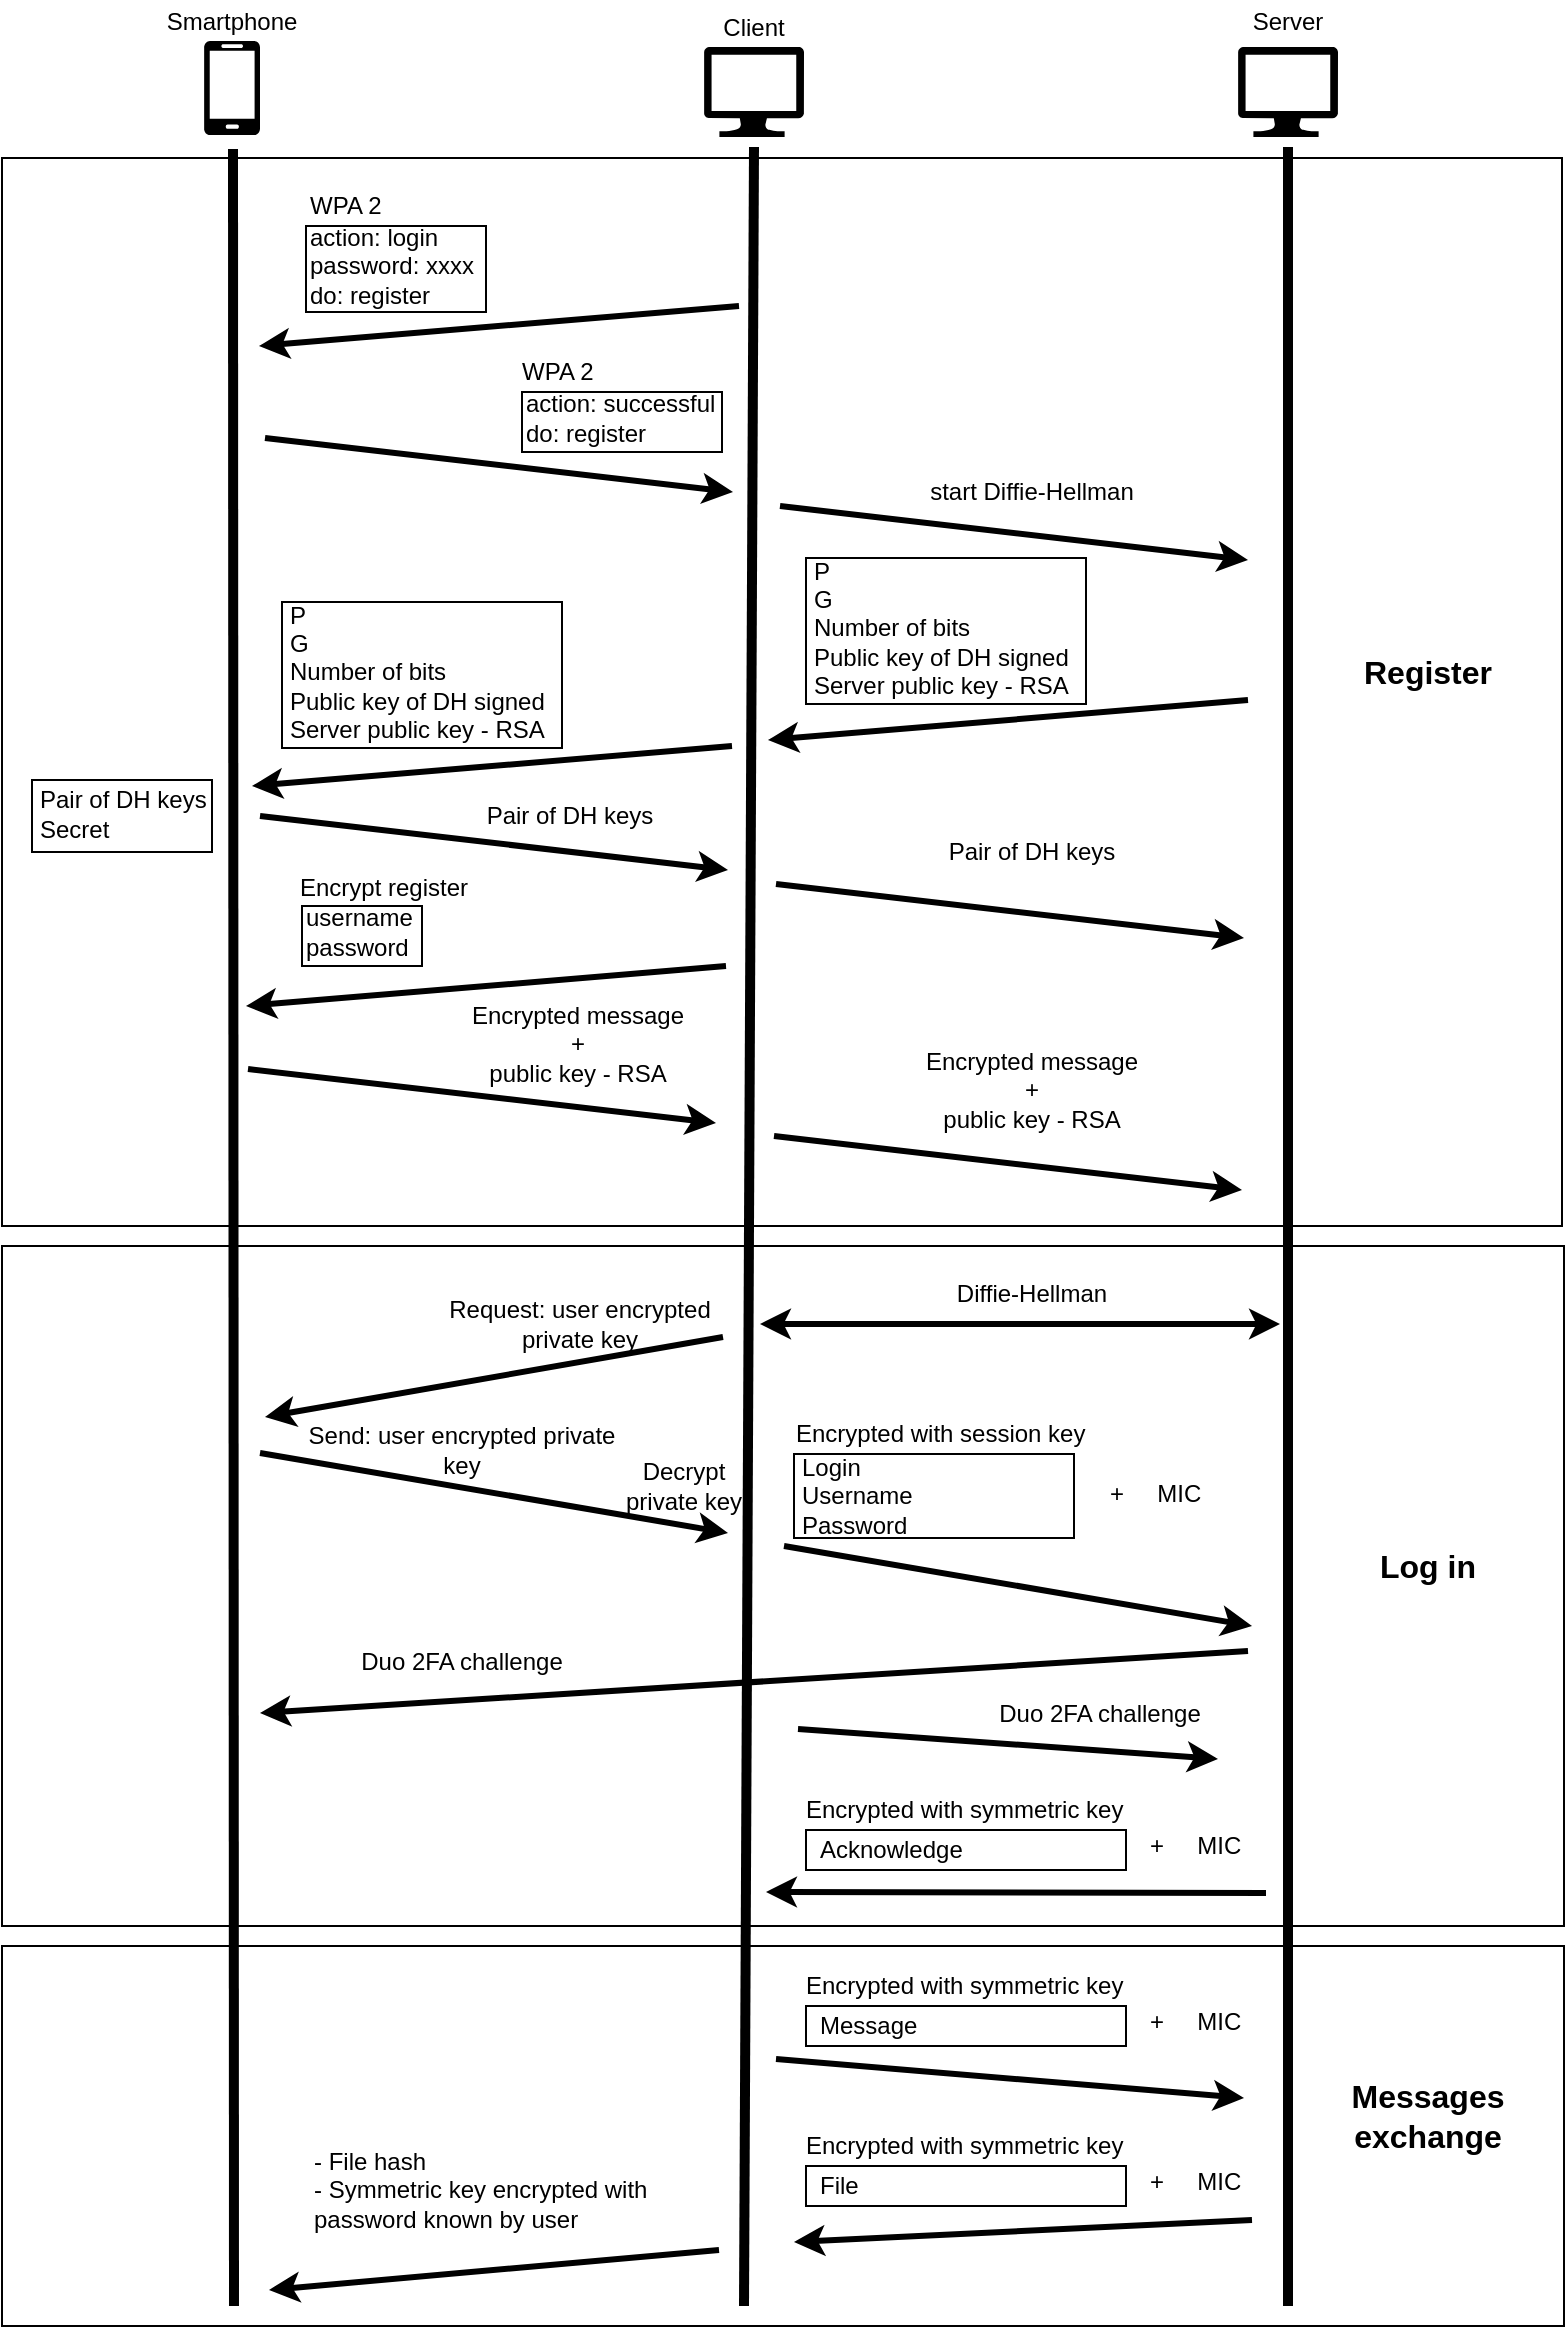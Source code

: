 <mxfile version="12.3.9" type="device" pages="1"><diagram id="VVeCvOdUcPKo3vUG_q4A" name="Page-1"><mxGraphModel dx="2067" dy="643" grid="1" gridSize="10" guides="1" tooltips="1" connect="1" arrows="1" fold="1" page="1" pageScale="1" pageWidth="827" pageHeight="1169" math="0" shadow="0"><root><mxCell id="0"/><mxCell id="1" parent="0"/><mxCell id="LFRkppsreVvVUFgA5yUC-40" value="" style="rounded=0;whiteSpace=wrap;html=1;fillColor=none;" parent="1" vertex="1"><mxGeometry x="-50" y="106" width="780" height="534" as="geometry"/></mxCell><mxCell id="jOGvjhxE5I5tqWzmc9cl-68" value="username&lt;br&gt;password" style="text;html=1;strokeColor=none;fillColor=none;align=left;verticalAlign=middle;whiteSpace=wrap;rounded=0;" vertex="1" parent="1"><mxGeometry x="100" y="473" width="90" height="40" as="geometry"/></mxCell><mxCell id="jOGvjhxE5I5tqWzmc9cl-70" value="" style="rounded=0;whiteSpace=wrap;html=1;fillColor=none;" vertex="1" parent="1"><mxGeometry x="100" y="480" width="60" height="30" as="geometry"/></mxCell><mxCell id="jOGvjhxE5I5tqWzmc9cl-36" value="" style="rounded=0;whiteSpace=wrap;html=1;fillColor=none;" vertex="1" parent="1"><mxGeometry x="210" y="223" width="100" height="30" as="geometry"/></mxCell><mxCell id="LFRkppsreVvVUFgA5yUC-127" value="" style="rounded=0;whiteSpace=wrap;html=1;fillColor=none;" parent="1" vertex="1"><mxGeometry x="-50" y="1000" width="781" height="190" as="geometry"/></mxCell><mxCell id="LFRkppsreVvVUFgA5yUC-131" value="" style="rounded=0;whiteSpace=wrap;html=1;fillColor=none;" parent="1" vertex="1"><mxGeometry x="-50" y="650" width="781" height="340" as="geometry"/></mxCell><mxCell id="LFRkppsreVvVUFgA5yUC-1" value="" style="aspect=fixed;pointerEvents=1;shadow=0;dashed=0;html=1;strokeColor=none;labelPosition=center;verticalLabelPosition=bottom;verticalAlign=top;align=center;fillColor=#000000;shape=mxgraph.azure.computer" parent="1" vertex="1"><mxGeometry x="301" y="50.5" width="50" height="45" as="geometry"/></mxCell><mxCell id="LFRkppsreVvVUFgA5yUC-5" value="Client" style="text;html=1;strokeColor=none;fillColor=none;align=center;verticalAlign=middle;whiteSpace=wrap;rounded=0;" parent="1" vertex="1"><mxGeometry x="306" y="30.5" width="40" height="20" as="geometry"/></mxCell><mxCell id="LFRkppsreVvVUFgA5yUC-6" value="Server" style="text;html=1;strokeColor=none;fillColor=none;align=center;verticalAlign=middle;whiteSpace=wrap;rounded=0;" parent="1" vertex="1"><mxGeometry x="573" y="27.5" width="40" height="20" as="geometry"/></mxCell><mxCell id="LFRkppsreVvVUFgA5yUC-8" value="" style="endArrow=none;html=1;strokeWidth=5;" parent="1" edge="1"><mxGeometry width="50" height="50" relative="1" as="geometry"><mxPoint x="321" y="1180" as="sourcePoint"/><mxPoint x="326" y="100.5" as="targetPoint"/></mxGeometry></mxCell><mxCell id="LFRkppsreVvVUFgA5yUC-9" value="" style="aspect=fixed;pointerEvents=1;shadow=0;dashed=0;html=1;strokeColor=none;labelPosition=center;verticalLabelPosition=bottom;verticalAlign=top;align=center;fillColor=#000000;shape=mxgraph.azure.computer" parent="1" vertex="1"><mxGeometry x="568" y="50.5" width="50" height="45" as="geometry"/></mxCell><mxCell id="LFRkppsreVvVUFgA5yUC-10" value="" style="endArrow=none;html=1;strokeWidth=5;" parent="1" edge="1"><mxGeometry width="50" height="50" relative="1" as="geometry"><mxPoint x="593" y="1180" as="sourcePoint"/><mxPoint x="593" y="100.5" as="targetPoint"/></mxGeometry></mxCell><mxCell id="LFRkppsreVvVUFgA5yUC-13" value="start Diffie-Hellman" style="text;html=1;strokeColor=none;fillColor=none;align=center;verticalAlign=middle;whiteSpace=wrap;rounded=0;" parent="1" vertex="1"><mxGeometry x="375" y="260" width="180" height="25" as="geometry"/></mxCell><mxCell id="LFRkppsreVvVUFgA5yUC-31" value="&lt;font style=&quot;font-size: 16px&quot;&gt;&lt;b&gt;Register&lt;/b&gt;&lt;/font&gt;" style="text;html=1;strokeColor=none;fillColor=none;align=center;verticalAlign=middle;whiteSpace=wrap;rounded=0;" parent="1" vertex="1"><mxGeometry x="627.5" y="353" width="70" height="20" as="geometry"/></mxCell><mxCell id="LFRkppsreVvVUFgA5yUC-34" value="" style="verticalLabelPosition=bottom;html=1;verticalAlign=top;align=center;strokeColor=none;fillColor=#000000;shape=mxgraph.azure.mobile;pointerEvents=1;" parent="1" vertex="1"><mxGeometry x="51" y="47.5" width="28" height="47" as="geometry"/></mxCell><mxCell id="LFRkppsreVvVUFgA5yUC-35" value="Smartphone" style="text;html=1;strokeColor=none;fillColor=none;align=center;verticalAlign=middle;whiteSpace=wrap;rounded=0;" parent="1" vertex="1"><mxGeometry x="45" y="27.5" width="40" height="20" as="geometry"/></mxCell><mxCell id="LFRkppsreVvVUFgA5yUC-36" value="" style="endArrow=none;html=1;strokeWidth=5;" parent="1" edge="1"><mxGeometry width="50" height="50" relative="1" as="geometry"><mxPoint x="66" y="1180" as="sourcePoint"/><mxPoint x="65.5" y="101.5" as="targetPoint"/></mxGeometry></mxCell><mxCell id="LFRkppsreVvVUFgA5yUC-52" value="" style="endArrow=classic;html=1;strokeWidth=3;" parent="1" edge="1"><mxGeometry width="50" height="50" relative="1" as="geometry"><mxPoint x="310.5" y="695.5" as="sourcePoint"/><mxPoint x="81.5" y="735.5" as="targetPoint"/></mxGeometry></mxCell><mxCell id="LFRkppsreVvVUFgA5yUC-53" value="Request: user encrypted private key" style="text;html=1;strokeColor=none;fillColor=none;align=center;verticalAlign=middle;whiteSpace=wrap;rounded=0;" parent="1" vertex="1"><mxGeometry x="154" y="679" width="170" height="20" as="geometry"/></mxCell><mxCell id="LFRkppsreVvVUFgA5yUC-54" value="" style="endArrow=classic;html=1;strokeWidth=3;" parent="1" edge="1"><mxGeometry width="50" height="50" relative="1" as="geometry"><mxPoint x="79" y="753.5" as="sourcePoint"/><mxPoint x="313" y="793.5" as="targetPoint"/></mxGeometry></mxCell><mxCell id="LFRkppsreVvVUFgA5yUC-55" value="Send: user encrypted private key" style="text;html=1;strokeColor=none;fillColor=none;align=center;verticalAlign=middle;whiteSpace=wrap;rounded=0;" parent="1" vertex="1"><mxGeometry x="95" y="742" width="170" height="20" as="geometry"/></mxCell><mxCell id="LFRkppsreVvVUFgA5yUC-61" value="" style="endArrow=classic;html=1;strokeWidth=3;" parent="1" edge="1"><mxGeometry width="50" height="50" relative="1" as="geometry"><mxPoint x="341" y="800" as="sourcePoint"/><mxPoint x="575" y="840" as="targetPoint"/></mxGeometry></mxCell><mxCell id="LFRkppsreVvVUFgA5yUC-64" value="" style="endArrow=classic;html=1;strokeWidth=3;" parent="1" edge="1"><mxGeometry width="50" height="50" relative="1" as="geometry"><mxPoint x="573" y="852.5" as="sourcePoint"/><mxPoint x="79" y="883.5" as="targetPoint"/></mxGeometry></mxCell><mxCell id="LFRkppsreVvVUFgA5yUC-65" value="Duo 2FA challenge" style="text;html=1;strokeColor=none;fillColor=none;align=center;verticalAlign=middle;whiteSpace=wrap;rounded=0;" parent="1" vertex="1"><mxGeometry x="110" y="848" width="140" height="20" as="geometry"/></mxCell><mxCell id="LFRkppsreVvVUFgA5yUC-66" value="" style="endArrow=classic;html=1;strokeWidth=3;" parent="1" edge="1"><mxGeometry width="50" height="50" relative="1" as="geometry"><mxPoint x="348" y="891.5" as="sourcePoint"/><mxPoint x="558" y="906.5" as="targetPoint"/></mxGeometry></mxCell><mxCell id="LFRkppsreVvVUFgA5yUC-67" value="Duo 2FA challenge" style="text;html=1;strokeColor=none;fillColor=none;align=center;verticalAlign=middle;whiteSpace=wrap;rounded=0;" parent="1" vertex="1"><mxGeometry x="433" y="874" width="132" height="20" as="geometry"/></mxCell><mxCell id="LFRkppsreVvVUFgA5yUC-70" value="&lt;font style=&quot;font-size: 16px&quot;&gt;&lt;b&gt;Log in&lt;/b&gt;&lt;/font&gt;" style="text;html=1;strokeColor=none;fillColor=none;align=center;verticalAlign=middle;whiteSpace=wrap;rounded=0;" parent="1" vertex="1"><mxGeometry x="627.5" y="800" width="70" height="20" as="geometry"/></mxCell><mxCell id="LFRkppsreVvVUFgA5yUC-71" value="" style="endArrow=classic;html=1;strokeWidth=3;" parent="1" edge="1"><mxGeometry width="50" height="50" relative="1" as="geometry"><mxPoint x="337" y="1056.5" as="sourcePoint"/><mxPoint x="571" y="1076" as="targetPoint"/></mxGeometry></mxCell><mxCell id="LFRkppsreVvVUFgA5yUC-126" value="" style="endArrow=classic;html=1;strokeWidth=3;" parent="1" edge="1"><mxGeometry width="50" height="50" relative="1" as="geometry"><mxPoint x="575" y="1137" as="sourcePoint"/><mxPoint x="346" y="1148" as="targetPoint"/></mxGeometry></mxCell><mxCell id="LFRkppsreVvVUFgA5yUC-128" value="&lt;font style=&quot;font-size: 16px&quot;&gt;&lt;b&gt;Messages&lt;br&gt;exchange&lt;br&gt;&lt;/b&gt;&lt;/font&gt;" style="text;html=1;strokeColor=none;fillColor=none;align=center;verticalAlign=middle;whiteSpace=wrap;rounded=0;" parent="1" vertex="1"><mxGeometry x="627.5" y="1075" width="70" height="20" as="geometry"/></mxCell><mxCell id="LFRkppsreVvVUFgA5yUC-132" value="" style="endArrow=classic;html=1;strokeWidth=3;" parent="1" edge="1"><mxGeometry width="50" height="50" relative="1" as="geometry"><mxPoint x="308.5" y="1152" as="sourcePoint"/><mxPoint x="83.5" y="1172" as="targetPoint"/></mxGeometry></mxCell><mxCell id="LFRkppsreVvVUFgA5yUC-133" value="- File hash&lt;br&gt;- Symmetric key encrypted with password known by user&amp;nbsp;" style="text;html=1;strokeColor=none;fillColor=none;align=left;verticalAlign=middle;whiteSpace=wrap;rounded=0;direction=south;" parent="1" vertex="1"><mxGeometry x="103.5" y="1102" width="190" height="40" as="geometry"/></mxCell><mxCell id="8kr1rNbKnMMl00ebb0s3-2" value="Diffie-Hellman" style="text;html=1;strokeColor=none;fillColor=none;align=center;verticalAlign=middle;whiteSpace=wrap;rounded=0;" parent="1" vertex="1"><mxGeometry x="375" y="661" width="180" height="25" as="geometry"/></mxCell><mxCell id="8kr1rNbKnMMl00ebb0s3-3" value="" style="endArrow=classic;startArrow=classic;html=1;strokeWidth=3;" parent="1" edge="1"><mxGeometry width="50" height="50" relative="1" as="geometry"><mxPoint x="329" y="689" as="sourcePoint"/><mxPoint x="589" y="689" as="targetPoint"/></mxGeometry></mxCell><mxCell id="8kr1rNbKnMMl00ebb0s3-4" value="" style="endArrow=classic;html=1;strokeWidth=3;" parent="1" edge="1"><mxGeometry width="50" height="50" relative="1" as="geometry"><mxPoint x="582" y="973.5" as="sourcePoint"/><mxPoint x="332" y="973" as="targetPoint"/></mxGeometry></mxCell><mxCell id="8kr1rNbKnMMl00ebb0s3-32" value="Decrypt private key" style="text;html=1;strokeColor=none;fillColor=none;align=center;verticalAlign=middle;whiteSpace=wrap;rounded=0;" parent="1" vertex="1"><mxGeometry x="258" y="759.5" width="66" height="20" as="geometry"/></mxCell><mxCell id="8kr1rNbKnMMl00ebb0s3-15" value="Encrypted with symmetric key" style="text;html=1;strokeColor=none;fillColor=none;align=left;verticalAlign=middle;whiteSpace=wrap;rounded=0;" parent="1" vertex="1"><mxGeometry x="350" y="922" width="172" height="20" as="geometry"/></mxCell><mxCell id="8kr1rNbKnMMl00ebb0s3-19" value="" style="group" parent="1" vertex="1" connectable="0"><mxGeometry x="352" y="942" width="160" height="20" as="geometry"/></mxCell><mxCell id="8kr1rNbKnMMl00ebb0s3-18" value="" style="rounded=0;whiteSpace=wrap;html=1;fillColor=none;" parent="8kr1rNbKnMMl00ebb0s3-19" vertex="1"><mxGeometry width="160" height="20" as="geometry"/></mxCell><mxCell id="8kr1rNbKnMMl00ebb0s3-17" value="Acknowledge" style="text;html=1;strokeColor=none;fillColor=none;align=left;verticalAlign=middle;whiteSpace=wrap;rounded=0;" parent="8kr1rNbKnMMl00ebb0s3-19" vertex="1"><mxGeometry x="4.5" width="40" height="20" as="geometry"/></mxCell><mxCell id="jOGvjhxE5I5tqWzmc9cl-3" value="" style="group" vertex="1" connectable="0" parent="1"><mxGeometry x="381" y="828" width="143" height="42" as="geometry"/></mxCell><mxCell id="jOGvjhxE5I5tqWzmc9cl-4" value="" style="group" vertex="1" connectable="0" parent="jOGvjhxE5I5tqWzmc9cl-3"><mxGeometry x="-35" y="-74" width="140" height="42" as="geometry"/></mxCell><mxCell id="LFRkppsreVvVUFgA5yUC-43" value="" style="rounded=0;whiteSpace=wrap;html=1;fillColor=none;" parent="jOGvjhxE5I5tqWzmc9cl-4" vertex="1"><mxGeometry width="140" height="42" as="geometry"/></mxCell><mxCell id="LFRkppsreVvVUFgA5yUC-42" value="Login&lt;br&gt;Username&lt;br&gt;Password" style="text;html=1;strokeColor=none;fillColor=none;align=left;verticalAlign=middle;whiteSpace=wrap;rounded=0;" parent="jOGvjhxE5I5tqWzmc9cl-4" vertex="1"><mxGeometry x="1.5" y="10.5" width="40" height="20" as="geometry"/></mxCell><mxCell id="jOGvjhxE5I5tqWzmc9cl-6" value="+&amp;nbsp; &amp;nbsp; &amp;nbsp;MIC" style="text;html=1;strokeColor=none;fillColor=none;align=left;verticalAlign=middle;whiteSpace=wrap;rounded=0;" vertex="1" parent="1"><mxGeometry x="502" y="755" width="70" height="38" as="geometry"/></mxCell><mxCell id="jOGvjhxE5I5tqWzmc9cl-8" value="" style="group" vertex="1" connectable="0" parent="1"><mxGeometry x="345" y="706" width="152" height="20" as="geometry"/></mxCell><mxCell id="LFRkppsreVvVUFgA5yUC-51" value="Encrypted with session key&amp;nbsp;" style="text;html=1;strokeColor=none;fillColor=none;align=left;verticalAlign=middle;whiteSpace=wrap;rounded=0;" parent="jOGvjhxE5I5tqWzmc9cl-8" vertex="1"><mxGeometry y="28" width="152" height="20" as="geometry"/></mxCell><mxCell id="jOGvjhxE5I5tqWzmc9cl-10" value="+&amp;nbsp; &amp;nbsp; &amp;nbsp;MIC" style="text;html=1;strokeColor=none;fillColor=none;align=left;verticalAlign=middle;whiteSpace=wrap;rounded=0;" vertex="1" parent="1"><mxGeometry x="522" y="931" width="70" height="38" as="geometry"/></mxCell><mxCell id="jOGvjhxE5I5tqWzmc9cl-11" value="Encrypted with symmetric key" style="text;html=1;strokeColor=none;fillColor=none;align=left;verticalAlign=middle;whiteSpace=wrap;rounded=0;" vertex="1" parent="1"><mxGeometry x="350" y="1010" width="172" height="20" as="geometry"/></mxCell><mxCell id="jOGvjhxE5I5tqWzmc9cl-12" value="" style="group" vertex="1" connectable="0" parent="1"><mxGeometry x="352" y="1030" width="160" height="20" as="geometry"/></mxCell><mxCell id="jOGvjhxE5I5tqWzmc9cl-13" value="" style="rounded=0;whiteSpace=wrap;html=1;fillColor=none;" vertex="1" parent="jOGvjhxE5I5tqWzmc9cl-12"><mxGeometry width="160" height="20" as="geometry"/></mxCell><mxCell id="jOGvjhxE5I5tqWzmc9cl-14" value="Message" style="text;html=1;strokeColor=none;fillColor=none;align=left;verticalAlign=middle;whiteSpace=wrap;rounded=0;" vertex="1" parent="jOGvjhxE5I5tqWzmc9cl-12"><mxGeometry x="4.5" width="40" height="20" as="geometry"/></mxCell><mxCell id="jOGvjhxE5I5tqWzmc9cl-15" value="+&amp;nbsp; &amp;nbsp; &amp;nbsp;MIC" style="text;html=1;strokeColor=none;fillColor=none;align=left;verticalAlign=middle;whiteSpace=wrap;rounded=0;" vertex="1" parent="1"><mxGeometry x="522" y="1019" width="70" height="38" as="geometry"/></mxCell><mxCell id="jOGvjhxE5I5tqWzmc9cl-16" value="Encrypted with symmetric key" style="text;html=1;strokeColor=none;fillColor=none;align=left;verticalAlign=middle;whiteSpace=wrap;rounded=0;" vertex="1" parent="1"><mxGeometry x="350" y="1090" width="172" height="20" as="geometry"/></mxCell><mxCell id="jOGvjhxE5I5tqWzmc9cl-17" value="" style="group" vertex="1" connectable="0" parent="1"><mxGeometry x="352" y="1110" width="160" height="20" as="geometry"/></mxCell><mxCell id="jOGvjhxE5I5tqWzmc9cl-18" value="" style="rounded=0;whiteSpace=wrap;html=1;fillColor=none;" vertex="1" parent="jOGvjhxE5I5tqWzmc9cl-17"><mxGeometry width="160" height="20" as="geometry"/></mxCell><mxCell id="jOGvjhxE5I5tqWzmc9cl-19" value="File" style="text;html=1;strokeColor=none;fillColor=none;align=left;verticalAlign=middle;whiteSpace=wrap;rounded=0;" vertex="1" parent="jOGvjhxE5I5tqWzmc9cl-17"><mxGeometry x="4.5" width="40" height="20" as="geometry"/></mxCell><mxCell id="jOGvjhxE5I5tqWzmc9cl-20" value="+&amp;nbsp; &amp;nbsp; &amp;nbsp;MIC" style="text;html=1;strokeColor=none;fillColor=none;align=left;verticalAlign=middle;whiteSpace=wrap;rounded=0;" vertex="1" parent="1"><mxGeometry x="522" y="1099" width="70" height="38" as="geometry"/></mxCell><mxCell id="jOGvjhxE5I5tqWzmc9cl-24" value="" style="endArrow=classic;html=1;strokeWidth=3;" edge="1" parent="1"><mxGeometry width="50" height="50" relative="1" as="geometry"><mxPoint x="318.5" y="180" as="sourcePoint"/><mxPoint x="78.5" y="200" as="targetPoint"/></mxGeometry></mxCell><mxCell id="jOGvjhxE5I5tqWzmc9cl-31" value="" style="group" vertex="1" connectable="0" parent="1"><mxGeometry x="102" y="120" width="90" height="63" as="geometry"/></mxCell><mxCell id="jOGvjhxE5I5tqWzmc9cl-28" value="action: login&lt;br&gt;password: xxxx&lt;br&gt;do: register" style="text;html=1;strokeColor=none;fillColor=none;align=left;verticalAlign=middle;whiteSpace=wrap;rounded=0;" vertex="1" parent="jOGvjhxE5I5tqWzmc9cl-31"><mxGeometry y="20" width="90" height="40" as="geometry"/></mxCell><mxCell id="jOGvjhxE5I5tqWzmc9cl-29" value="WPA 2" style="text;html=1;strokeColor=none;fillColor=none;align=left;verticalAlign=middle;whiteSpace=wrap;rounded=0;" vertex="1" parent="jOGvjhxE5I5tqWzmc9cl-31"><mxGeometry width="60" height="20" as="geometry"/></mxCell><mxCell id="jOGvjhxE5I5tqWzmc9cl-27" value="" style="rounded=0;whiteSpace=wrap;html=1;fillColor=none;" vertex="1" parent="jOGvjhxE5I5tqWzmc9cl-31"><mxGeometry y="20" width="90" height="43" as="geometry"/></mxCell><mxCell id="jOGvjhxE5I5tqWzmc9cl-32" value="" style="endArrow=classic;html=1;strokeWidth=3;" edge="1" parent="1"><mxGeometry width="50" height="50" relative="1" as="geometry"><mxPoint x="81.5" y="246" as="sourcePoint"/><mxPoint x="315.5" y="273" as="targetPoint"/></mxGeometry></mxCell><mxCell id="jOGvjhxE5I5tqWzmc9cl-34" value="action: successful&lt;br&gt;do: register" style="text;html=1;strokeColor=none;fillColor=none;align=left;verticalAlign=middle;whiteSpace=wrap;rounded=0;" vertex="1" parent="1"><mxGeometry x="210" y="216" width="100" height="40" as="geometry"/></mxCell><mxCell id="jOGvjhxE5I5tqWzmc9cl-35" value="WPA 2" style="text;html=1;strokeColor=none;fillColor=none;align=left;verticalAlign=middle;whiteSpace=wrap;rounded=0;" vertex="1" parent="1"><mxGeometry x="208" y="203" width="60" height="20" as="geometry"/></mxCell><mxCell id="jOGvjhxE5I5tqWzmc9cl-39" value="" style="endArrow=classic;html=1;strokeWidth=3;" edge="1" parent="1"><mxGeometry width="50" height="50" relative="1" as="geometry"><mxPoint x="339" y="280" as="sourcePoint"/><mxPoint x="573" y="307" as="targetPoint"/></mxGeometry></mxCell><mxCell id="jOGvjhxE5I5tqWzmc9cl-40" value="" style="endArrow=classic;html=1;strokeWidth=3;" edge="1" parent="1"><mxGeometry width="50" height="50" relative="1" as="geometry"><mxPoint x="573" y="377" as="sourcePoint"/><mxPoint x="333" y="397" as="targetPoint"/></mxGeometry></mxCell><mxCell id="jOGvjhxE5I5tqWzmc9cl-43" value="" style="group" vertex="1" connectable="0" parent="1"><mxGeometry x="352" y="318" width="190" height="61" as="geometry"/></mxCell><mxCell id="jOGvjhxE5I5tqWzmc9cl-44" value="" style="rounded=0;whiteSpace=wrap;html=1;fillColor=none;" vertex="1" parent="jOGvjhxE5I5tqWzmc9cl-43"><mxGeometry y="-12" width="140" height="73" as="geometry"/></mxCell><mxCell id="jOGvjhxE5I5tqWzmc9cl-45" value="P&lt;br&gt;G&lt;br&gt;Number of bits&lt;br&gt;Public key of DH signed&lt;br&gt;Server public key - RSA" style="text;html=1;strokeColor=none;fillColor=none;align=left;verticalAlign=middle;whiteSpace=wrap;rounded=0;direction=south;" vertex="1" parent="jOGvjhxE5I5tqWzmc9cl-43"><mxGeometry x="2" y="3" width="176" height="40" as="geometry"/></mxCell><mxCell id="jOGvjhxE5I5tqWzmc9cl-46" value="" style="endArrow=classic;html=1;strokeWidth=3;" edge="1" parent="1"><mxGeometry width="50" height="50" relative="1" as="geometry"><mxPoint x="315" y="400" as="sourcePoint"/><mxPoint x="75" y="420" as="targetPoint"/></mxGeometry></mxCell><mxCell id="jOGvjhxE5I5tqWzmc9cl-47" value="" style="group" vertex="1" connectable="0" parent="1"><mxGeometry x="90" y="340" width="190" height="61" as="geometry"/></mxCell><mxCell id="jOGvjhxE5I5tqWzmc9cl-48" value="" style="rounded=0;whiteSpace=wrap;html=1;fillColor=none;" vertex="1" parent="jOGvjhxE5I5tqWzmc9cl-47"><mxGeometry y="-12" width="140" height="73" as="geometry"/></mxCell><mxCell id="jOGvjhxE5I5tqWzmc9cl-49" value="P&lt;br&gt;G&lt;br&gt;Number of bits&lt;br&gt;Public key of DH signed&lt;br&gt;Server public key - RSA" style="text;html=1;strokeColor=none;fillColor=none;align=left;verticalAlign=middle;whiteSpace=wrap;rounded=0;direction=south;" vertex="1" parent="jOGvjhxE5I5tqWzmc9cl-47"><mxGeometry x="2" y="3" width="176" height="40" as="geometry"/></mxCell><mxCell id="jOGvjhxE5I5tqWzmc9cl-50" value="" style="endArrow=classic;html=1;strokeWidth=3;" edge="1" parent="1"><mxGeometry width="50" height="50" relative="1" as="geometry"><mxPoint x="79" y="435" as="sourcePoint"/><mxPoint x="313" y="462" as="targetPoint"/></mxGeometry></mxCell><mxCell id="jOGvjhxE5I5tqWzmc9cl-51" value="Pair of DH keys" style="text;html=1;strokeColor=none;fillColor=none;align=center;verticalAlign=middle;whiteSpace=wrap;rounded=0;" vertex="1" parent="1"><mxGeometry x="144" y="422.5" width="180" height="25" as="geometry"/></mxCell><mxCell id="jOGvjhxE5I5tqWzmc9cl-55" value="" style="group" vertex="1" connectable="0" parent="1"><mxGeometry x="-35" y="417" width="190" height="61" as="geometry"/></mxCell><mxCell id="jOGvjhxE5I5tqWzmc9cl-56" value="" style="rounded=0;whiteSpace=wrap;html=1;fillColor=none;" vertex="1" parent="jOGvjhxE5I5tqWzmc9cl-55"><mxGeometry width="90" height="36" as="geometry"/></mxCell><mxCell id="jOGvjhxE5I5tqWzmc9cl-57" value="Pair of DH keys&lt;br&gt;Secret" style="text;html=1;strokeColor=none;fillColor=none;align=left;verticalAlign=middle;whiteSpace=wrap;rounded=0;direction=south;" vertex="1" parent="jOGvjhxE5I5tqWzmc9cl-55"><mxGeometry x="2" y="-3" width="88" height="40" as="geometry"/></mxCell><mxCell id="jOGvjhxE5I5tqWzmc9cl-63" value="" style="endArrow=classic;html=1;strokeWidth=3;" edge="1" parent="1"><mxGeometry width="50" height="50" relative="1" as="geometry"><mxPoint x="337" y="469" as="sourcePoint"/><mxPoint x="571" y="496" as="targetPoint"/></mxGeometry></mxCell><mxCell id="jOGvjhxE5I5tqWzmc9cl-64" value="Pair of DH keys" style="text;html=1;strokeColor=none;fillColor=none;align=center;verticalAlign=middle;whiteSpace=wrap;rounded=0;" vertex="1" parent="1"><mxGeometry x="375" y="440" width="180" height="25" as="geometry"/></mxCell><mxCell id="jOGvjhxE5I5tqWzmc9cl-65" value="" style="endArrow=classic;html=1;strokeWidth=3;" edge="1" parent="1"><mxGeometry width="50" height="50" relative="1" as="geometry"><mxPoint x="312" y="510" as="sourcePoint"/><mxPoint x="72" y="530" as="targetPoint"/></mxGeometry></mxCell><mxCell id="jOGvjhxE5I5tqWzmc9cl-66" value="Encrypt register" style="text;html=1;strokeColor=none;fillColor=none;align=center;verticalAlign=middle;whiteSpace=wrap;rounded=0;" vertex="1" parent="1"><mxGeometry x="51" y="458.5" width="180" height="25" as="geometry"/></mxCell><mxCell id="jOGvjhxE5I5tqWzmc9cl-74" value="" style="endArrow=classic;html=1;strokeWidth=3;" edge="1" parent="1"><mxGeometry width="50" height="50" relative="1" as="geometry"><mxPoint x="73.0" y="561.5" as="sourcePoint"/><mxPoint x="307" y="588.5" as="targetPoint"/></mxGeometry></mxCell><mxCell id="jOGvjhxE5I5tqWzmc9cl-75" value="Encrypted message &lt;br&gt;+ &lt;br&gt;public key - RSA" style="text;html=1;strokeColor=none;fillColor=none;align=center;verticalAlign=middle;whiteSpace=wrap;rounded=0;" vertex="1" parent="1"><mxGeometry x="148" y="536.5" width="180" height="25" as="geometry"/></mxCell><mxCell id="jOGvjhxE5I5tqWzmc9cl-76" value="" style="endArrow=classic;html=1;strokeWidth=3;" edge="1" parent="1"><mxGeometry width="50" height="50" relative="1" as="geometry"><mxPoint x="336.0" y="595" as="sourcePoint"/><mxPoint x="570" y="622" as="targetPoint"/></mxGeometry></mxCell><mxCell id="jOGvjhxE5I5tqWzmc9cl-77" value="Encrypted message &lt;br&gt;+ &lt;br&gt;public key - RSA" style="text;html=1;strokeColor=none;fillColor=none;align=center;verticalAlign=middle;whiteSpace=wrap;rounded=0;" vertex="1" parent="1"><mxGeometry x="375" y="559" width="180" height="25" as="geometry"/></mxCell></root></mxGraphModel></diagram></mxfile>